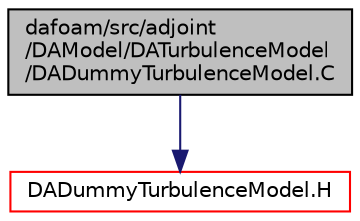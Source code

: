 digraph "dafoam/src/adjoint/DAModel/DATurbulenceModel/DADummyTurbulenceModel.C"
{
  bgcolor="transparent";
  edge [fontname="Helvetica",fontsize="10",labelfontname="Helvetica",labelfontsize="10"];
  node [fontname="Helvetica",fontsize="10",shape=record];
  Node0 [label="dafoam/src/adjoint\l/DAModel/DATurbulenceModel\l/DADummyTurbulenceModel.C",height=0.2,width=0.4,color="black", fillcolor="grey75", style="filled", fontcolor="black"];
  Node0 -> Node1 [color="midnightblue",fontsize="10",style="solid",fontname="Helvetica"];
  Node1 [label="DADummyTurbulenceModel.H",height=0.2,width=0.4,color="red",URL="$DADummyTurbulenceModel_8H.html"];
}
